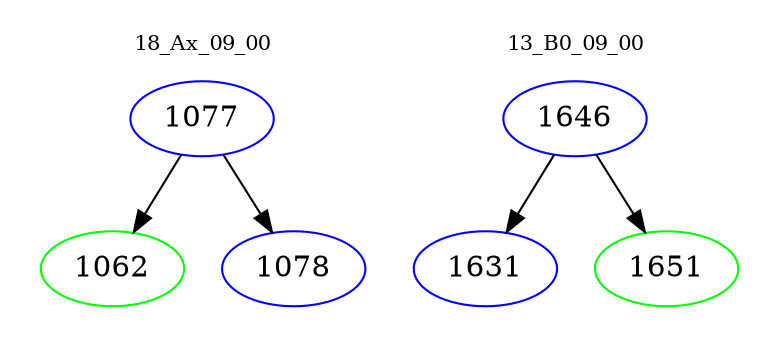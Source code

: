 digraph{
subgraph cluster_0 {
color = white
label = "18_Ax_09_00";
fontsize=10;
T0_1077 [label="1077", color="blue"]
T0_1077 -> T0_1062 [color="black"]
T0_1062 [label="1062", color="green"]
T0_1077 -> T0_1078 [color="black"]
T0_1078 [label="1078", color="blue"]
}
subgraph cluster_1 {
color = white
label = "13_B0_09_00";
fontsize=10;
T1_1646 [label="1646", color="blue"]
T1_1646 -> T1_1631 [color="black"]
T1_1631 [label="1631", color="blue"]
T1_1646 -> T1_1651 [color="black"]
T1_1651 [label="1651", color="green"]
}
}
